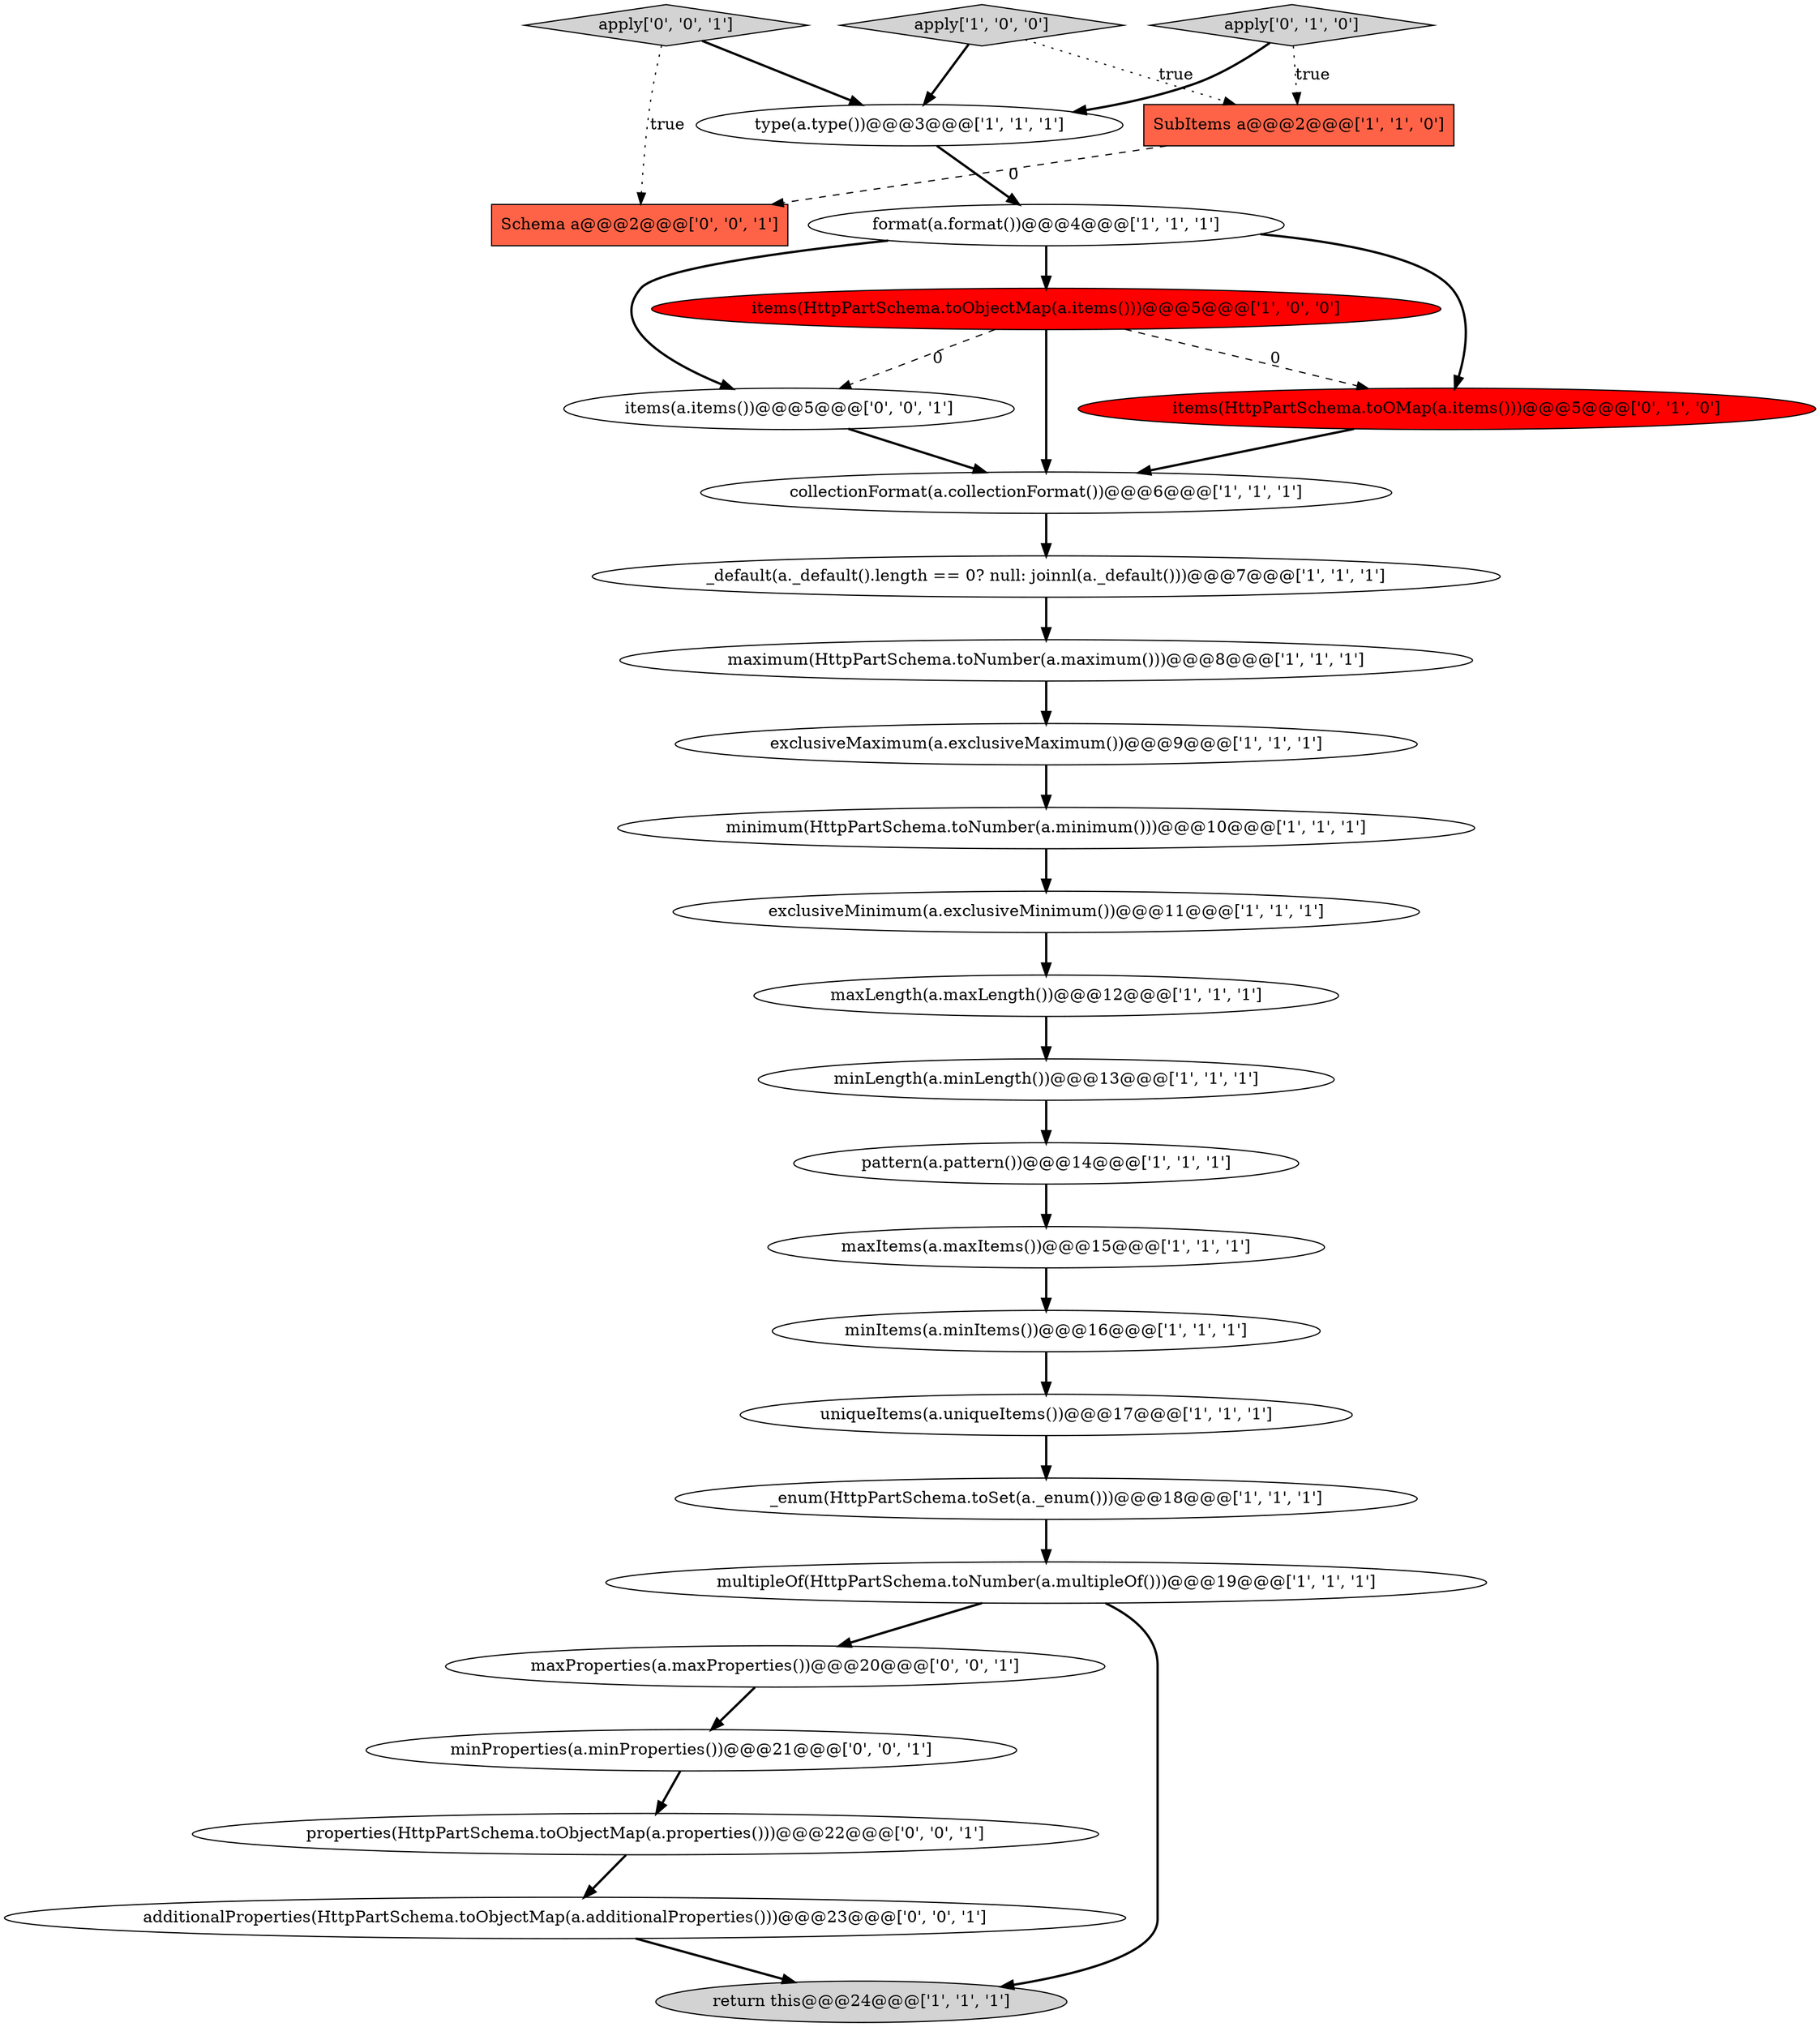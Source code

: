 digraph {
26 [style = filled, label = "maxProperties(a.maxProperties())@@@20@@@['0', '0', '1']", fillcolor = white, shape = ellipse image = "AAA0AAABBB3BBB"];
7 [style = filled, label = "pattern(a.pattern())@@@14@@@['1', '1', '1']", fillcolor = white, shape = ellipse image = "AAA0AAABBB1BBB"];
16 [style = filled, label = "SubItems a@@@2@@@['1', '1', '0']", fillcolor = tomato, shape = box image = "AAA0AAABBB1BBB"];
9 [style = filled, label = "maxItems(a.maxItems())@@@15@@@['1', '1', '1']", fillcolor = white, shape = ellipse image = "AAA0AAABBB1BBB"];
23 [style = filled, label = "items(a.items())@@@5@@@['0', '0', '1']", fillcolor = white, shape = ellipse image = "AAA0AAABBB3BBB"];
3 [style = filled, label = "maxLength(a.maxLength())@@@12@@@['1', '1', '1']", fillcolor = white, shape = ellipse image = "AAA0AAABBB1BBB"];
5 [style = filled, label = "maximum(HttpPartSchema.toNumber(a.maximum()))@@@8@@@['1', '1', '1']", fillcolor = white, shape = ellipse image = "AAA0AAABBB1BBB"];
20 [style = filled, label = "apply['0', '1', '0']", fillcolor = lightgray, shape = diamond image = "AAA0AAABBB2BBB"];
25 [style = filled, label = "minProperties(a.minProperties())@@@21@@@['0', '0', '1']", fillcolor = white, shape = ellipse image = "AAA0AAABBB3BBB"];
12 [style = filled, label = "exclusiveMinimum(a.exclusiveMinimum())@@@11@@@['1', '1', '1']", fillcolor = white, shape = ellipse image = "AAA0AAABBB1BBB"];
8 [style = filled, label = "exclusiveMaximum(a.exclusiveMaximum())@@@9@@@['1', '1', '1']", fillcolor = white, shape = ellipse image = "AAA0AAABBB1BBB"];
24 [style = filled, label = "additionalProperties(HttpPartSchema.toObjectMap(a.additionalProperties()))@@@23@@@['0', '0', '1']", fillcolor = white, shape = ellipse image = "AAA0AAABBB3BBB"];
22 [style = filled, label = "Schema a@@@2@@@['0', '0', '1']", fillcolor = tomato, shape = box image = "AAA0AAABBB3BBB"];
28 [style = filled, label = "apply['0', '0', '1']", fillcolor = lightgray, shape = diamond image = "AAA0AAABBB3BBB"];
17 [style = filled, label = "apply['1', '0', '0']", fillcolor = lightgray, shape = diamond image = "AAA0AAABBB1BBB"];
11 [style = filled, label = "_enum(HttpPartSchema.toSet(a._enum()))@@@18@@@['1', '1', '1']", fillcolor = white, shape = ellipse image = "AAA0AAABBB1BBB"];
4 [style = filled, label = "format(a.format())@@@4@@@['1', '1', '1']", fillcolor = white, shape = ellipse image = "AAA0AAABBB1BBB"];
27 [style = filled, label = "properties(HttpPartSchema.toObjectMap(a.properties()))@@@22@@@['0', '0', '1']", fillcolor = white, shape = ellipse image = "AAA0AAABBB3BBB"];
18 [style = filled, label = "return this@@@24@@@['1', '1', '1']", fillcolor = lightgray, shape = ellipse image = "AAA0AAABBB1BBB"];
1 [style = filled, label = "multipleOf(HttpPartSchema.toNumber(a.multipleOf()))@@@19@@@['1', '1', '1']", fillcolor = white, shape = ellipse image = "AAA0AAABBB1BBB"];
10 [style = filled, label = "type(a.type())@@@3@@@['1', '1', '1']", fillcolor = white, shape = ellipse image = "AAA0AAABBB1BBB"];
15 [style = filled, label = "minLength(a.minLength())@@@13@@@['1', '1', '1']", fillcolor = white, shape = ellipse image = "AAA0AAABBB1BBB"];
0 [style = filled, label = "collectionFormat(a.collectionFormat())@@@6@@@['1', '1', '1']", fillcolor = white, shape = ellipse image = "AAA0AAABBB1BBB"];
21 [style = filled, label = "items(HttpPartSchema.toOMap(a.items()))@@@5@@@['0', '1', '0']", fillcolor = red, shape = ellipse image = "AAA1AAABBB2BBB"];
13 [style = filled, label = "uniqueItems(a.uniqueItems())@@@17@@@['1', '1', '1']", fillcolor = white, shape = ellipse image = "AAA0AAABBB1BBB"];
6 [style = filled, label = "minimum(HttpPartSchema.toNumber(a.minimum()))@@@10@@@['1', '1', '1']", fillcolor = white, shape = ellipse image = "AAA0AAABBB1BBB"];
19 [style = filled, label = "items(HttpPartSchema.toObjectMap(a.items()))@@@5@@@['1', '0', '0']", fillcolor = red, shape = ellipse image = "AAA1AAABBB1BBB"];
14 [style = filled, label = "minItems(a.minItems())@@@16@@@['1', '1', '1']", fillcolor = white, shape = ellipse image = "AAA0AAABBB1BBB"];
2 [style = filled, label = "_default(a._default().length == 0? null: joinnl(a._default()))@@@7@@@['1', '1', '1']", fillcolor = white, shape = ellipse image = "AAA0AAABBB1BBB"];
17->10 [style = bold, label=""];
5->8 [style = bold, label=""];
16->22 [style = dashed, label="0"];
28->10 [style = bold, label=""];
15->7 [style = bold, label=""];
21->0 [style = bold, label=""];
11->1 [style = bold, label=""];
26->25 [style = bold, label=""];
0->2 [style = bold, label=""];
4->19 [style = bold, label=""];
4->21 [style = bold, label=""];
1->18 [style = bold, label=""];
8->6 [style = bold, label=""];
3->15 [style = bold, label=""];
1->26 [style = bold, label=""];
23->0 [style = bold, label=""];
13->11 [style = bold, label=""];
24->18 [style = bold, label=""];
19->0 [style = bold, label=""];
20->10 [style = bold, label=""];
17->16 [style = dotted, label="true"];
7->9 [style = bold, label=""];
25->27 [style = bold, label=""];
19->21 [style = dashed, label="0"];
19->23 [style = dashed, label="0"];
28->22 [style = dotted, label="true"];
9->14 [style = bold, label=""];
10->4 [style = bold, label=""];
27->24 [style = bold, label=""];
12->3 [style = bold, label=""];
14->13 [style = bold, label=""];
4->23 [style = bold, label=""];
20->16 [style = dotted, label="true"];
2->5 [style = bold, label=""];
6->12 [style = bold, label=""];
}
